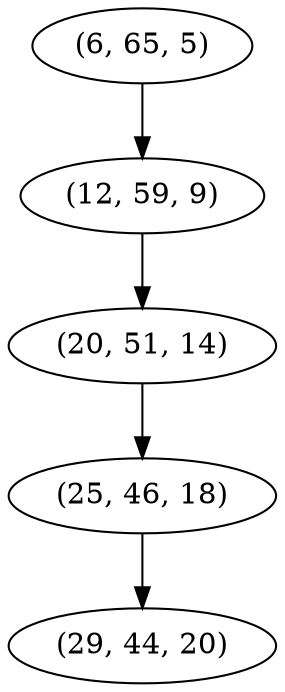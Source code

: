 digraph tree {
    "(6, 65, 5)";
    "(12, 59, 9)";
    "(20, 51, 14)";
    "(25, 46, 18)";
    "(29, 44, 20)";
    "(6, 65, 5)" -> "(12, 59, 9)";
    "(12, 59, 9)" -> "(20, 51, 14)";
    "(20, 51, 14)" -> "(25, 46, 18)";
    "(25, 46, 18)" -> "(29, 44, 20)";
}
